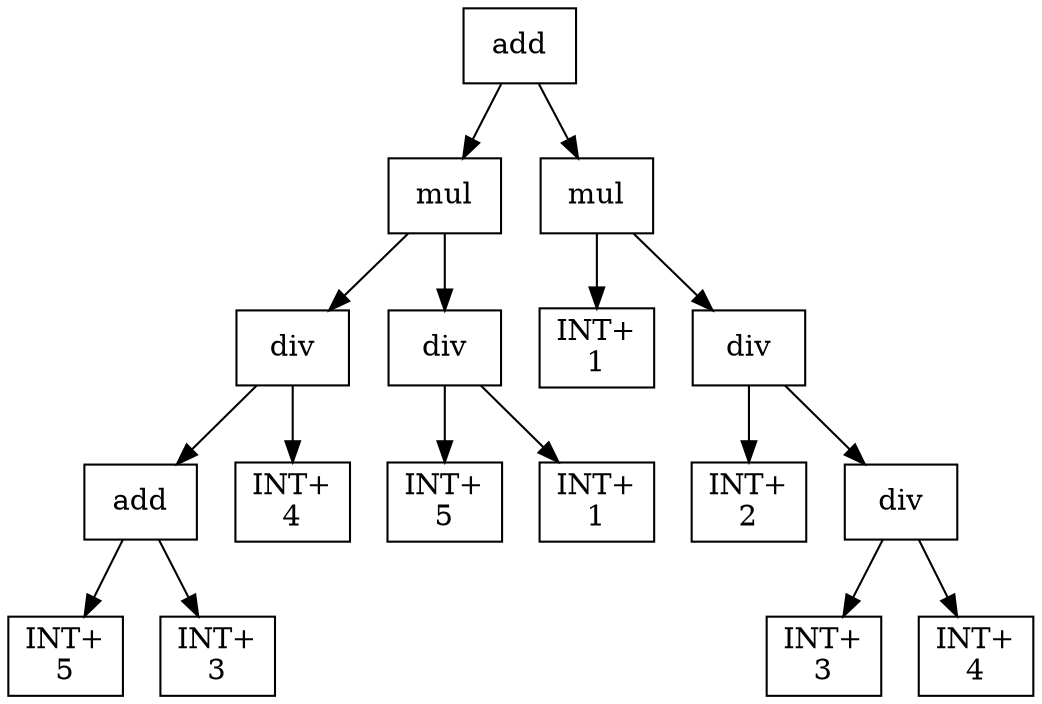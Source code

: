 digraph expr {
  node [shape=box];
  n1 [label="add"];
  n2 [label="mul"];
  n3 [label="div"];
  n4 [label="add"];
  n5 [label="INT+\n5"];
  n6 [label="INT+\n3"];
  n4 -> n5;
  n4 -> n6;
  n7 [label="INT+\n4"];
  n3 -> n4;
  n3 -> n7;
  n8 [label="div"];
  n9 [label="INT+\n5"];
  n10 [label="INT+\n1"];
  n8 -> n9;
  n8 -> n10;
  n2 -> n3;
  n2 -> n8;
  n11 [label="mul"];
  n12 [label="INT+\n1"];
  n13 [label="div"];
  n14 [label="INT+\n2"];
  n15 [label="div"];
  n16 [label="INT+\n3"];
  n17 [label="INT+\n4"];
  n15 -> n16;
  n15 -> n17;
  n13 -> n14;
  n13 -> n15;
  n11 -> n12;
  n11 -> n13;
  n1 -> n2;
  n1 -> n11;
}